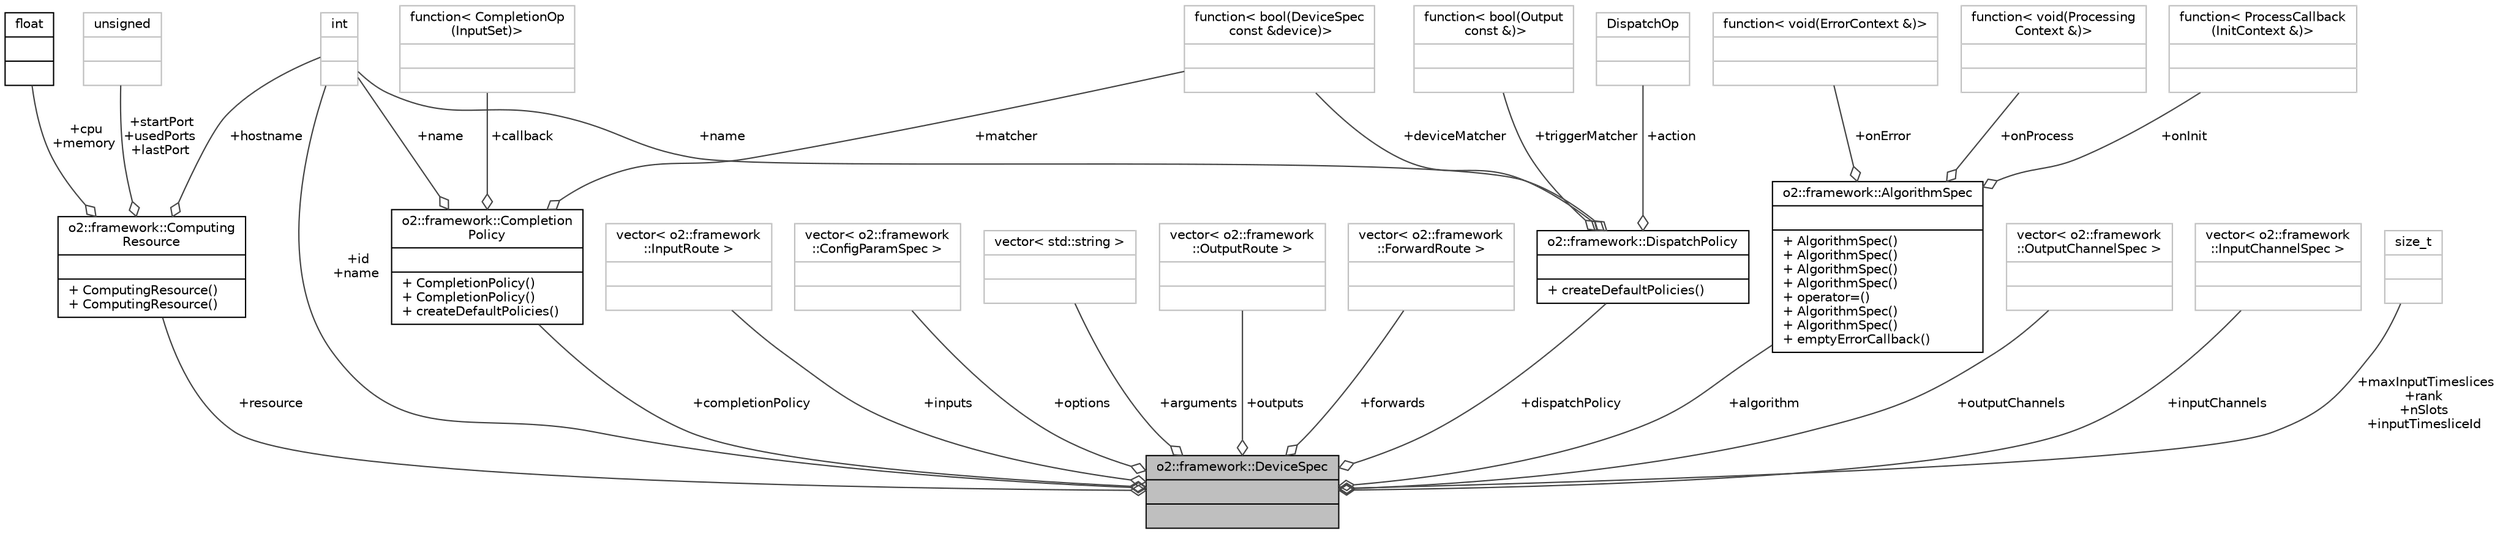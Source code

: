 digraph "o2::framework::DeviceSpec"
{
 // INTERACTIVE_SVG=YES
  bgcolor="transparent";
  edge [fontname="Helvetica",fontsize="10",labelfontname="Helvetica",labelfontsize="10"];
  node [fontname="Helvetica",fontsize="10",shape=record];
  Node1 [label="{o2::framework::DeviceSpec\n||}",height=0.2,width=0.4,color="black", fillcolor="grey75", style="filled", fontcolor="black"];
  Node2 -> Node1 [color="grey25",fontsize="10",style="solid",label=" +resource" ,arrowhead="odiamond",fontname="Helvetica"];
  Node2 [label="{o2::framework::Computing\lResource\n||+ ComputingResource()\l+ ComputingResource()\l}",height=0.2,width=0.4,color="black",URL="$d4/d18/structo2_1_1framework_1_1ComputingResource.html",tooltip="A computing resource which can be offered to run a device. "];
  Node3 -> Node2 [color="grey25",fontsize="10",style="solid",label=" +cpu\n+memory" ,arrowhead="odiamond",fontname="Helvetica"];
  Node3 [label="{float\n||}",height=0.2,width=0.4,color="black",URL="$d4/dc3/classfloat.html"];
  Node4 -> Node2 [color="grey25",fontsize="10",style="solid",label=" +hostname" ,arrowhead="odiamond",fontname="Helvetica"];
  Node4 [label="{int\n||}",height=0.2,width=0.4,color="grey75"];
  Node5 -> Node2 [color="grey25",fontsize="10",style="solid",label=" +startPort\n+usedPorts\n+lastPort" ,arrowhead="odiamond",fontname="Helvetica"];
  Node5 [label="{unsigned\n||}",height=0.2,width=0.4,color="grey75"];
  Node6 -> Node1 [color="grey25",fontsize="10",style="solid",label=" +dispatchPolicy" ,arrowhead="odiamond",fontname="Helvetica"];
  Node6 [label="{o2::framework::DispatchPolicy\n||+ createDefaultPolicies()\l}",height=0.2,width=0.4,color="black",URL="$d0/d80/structo2_1_1framework_1_1DispatchPolicy.html"];
  Node7 -> Node6 [color="grey25",fontsize="10",style="solid",label=" +triggerMatcher" ,arrowhead="odiamond",fontname="Helvetica"];
  Node7 [label="{function\< bool(Output\l const &)\>\n||}",height=0.2,width=0.4,color="grey75"];
  Node8 -> Node6 [color="grey25",fontsize="10",style="solid",label=" +deviceMatcher" ,arrowhead="odiamond",fontname="Helvetica"];
  Node8 [label="{function\< bool(DeviceSpec\l const &device)\>\n||}",height=0.2,width=0.4,color="grey75"];
  Node4 -> Node6 [color="grey25",fontsize="10",style="solid",label=" +name" ,arrowhead="odiamond",fontname="Helvetica"];
  Node9 -> Node6 [color="grey25",fontsize="10",style="solid",label=" +action" ,arrowhead="odiamond",fontname="Helvetica"];
  Node9 [label="{DispatchOp\n||}",height=0.2,width=0.4,color="grey75"];
  Node10 -> Node1 [color="grey25",fontsize="10",style="solid",label=" +inputs" ,arrowhead="odiamond",fontname="Helvetica"];
  Node10 [label="{vector\< o2::framework\l::InputRoute \>\n||}",height=0.2,width=0.4,color="grey75"];
  Node11 -> Node1 [color="grey25",fontsize="10",style="solid",label=" +options" ,arrowhead="odiamond",fontname="Helvetica"];
  Node11 [label="{vector\< o2::framework\l::ConfigParamSpec \>\n||}",height=0.2,width=0.4,color="grey75"];
  Node12 -> Node1 [color="grey25",fontsize="10",style="solid",label=" +arguments" ,arrowhead="odiamond",fontname="Helvetica"];
  Node12 [label="{vector\< std::string \>\n||}",height=0.2,width=0.4,color="grey75"];
  Node13 -> Node1 [color="grey25",fontsize="10",style="solid",label=" +outputs" ,arrowhead="odiamond",fontname="Helvetica"];
  Node13 [label="{vector\< o2::framework\l::OutputRoute \>\n||}",height=0.2,width=0.4,color="grey75"];
  Node14 -> Node1 [color="grey25",fontsize="10",style="solid",label=" +forwards" ,arrowhead="odiamond",fontname="Helvetica"];
  Node14 [label="{vector\< o2::framework\l::ForwardRoute \>\n||}",height=0.2,width=0.4,color="grey75"];
  Node4 -> Node1 [color="grey25",fontsize="10",style="solid",label=" +id\n+name" ,arrowhead="odiamond",fontname="Helvetica"];
  Node15 -> Node1 [color="grey25",fontsize="10",style="solid",label=" +completionPolicy" ,arrowhead="odiamond",fontname="Helvetica"];
  Node15 [label="{o2::framework::Completion\lPolicy\n||+ CompletionPolicy()\l+ CompletionPolicy()\l+ createDefaultPolicies()\l}",height=0.2,width=0.4,color="black",URL="$d6/d43/structo2_1_1framework_1_1CompletionPolicy.html"];
  Node16 -> Node15 [color="grey25",fontsize="10",style="solid",label=" +callback" ,arrowhead="odiamond",fontname="Helvetica"];
  Node16 [label="{function\< CompletionOp\l(InputSet)\>\n||}",height=0.2,width=0.4,color="grey75"];
  Node8 -> Node15 [color="grey25",fontsize="10",style="solid",label=" +matcher" ,arrowhead="odiamond",fontname="Helvetica"];
  Node4 -> Node15 [color="grey25",fontsize="10",style="solid",label=" +name" ,arrowhead="odiamond",fontname="Helvetica"];
  Node17 -> Node1 [color="grey25",fontsize="10",style="solid",label=" +algorithm" ,arrowhead="odiamond",fontname="Helvetica"];
  Node17 [label="{o2::framework::AlgorithmSpec\n||+ AlgorithmSpec()\l+ AlgorithmSpec()\l+ AlgorithmSpec()\l+ AlgorithmSpec()\l+ operator=()\l+ AlgorithmSpec()\l+ AlgorithmSpec()\l+ emptyErrorCallback()\l}",height=0.2,width=0.4,color="black",URL="$d4/d5e/structo2_1_1framework_1_1AlgorithmSpec.html"];
  Node18 -> Node17 [color="grey25",fontsize="10",style="solid",label=" +onError" ,arrowhead="odiamond",fontname="Helvetica"];
  Node18 [label="{function\< void(ErrorContext &)\>\n||}",height=0.2,width=0.4,color="grey75"];
  Node19 -> Node17 [color="grey25",fontsize="10",style="solid",label=" +onProcess" ,arrowhead="odiamond",fontname="Helvetica"];
  Node19 [label="{function\< void(Processing\lContext &)\>\n||}",height=0.2,width=0.4,color="grey75"];
  Node20 -> Node17 [color="grey25",fontsize="10",style="solid",label=" +onInit" ,arrowhead="odiamond",fontname="Helvetica"];
  Node20 [label="{function\< ProcessCallback\l(InitContext &)\>\n||}",height=0.2,width=0.4,color="grey75"];
  Node21 -> Node1 [color="grey25",fontsize="10",style="solid",label=" +outputChannels" ,arrowhead="odiamond",fontname="Helvetica"];
  Node21 [label="{vector\< o2::framework\l::OutputChannelSpec \>\n||}",height=0.2,width=0.4,color="grey75"];
  Node22 -> Node1 [color="grey25",fontsize="10",style="solid",label=" +inputChannels" ,arrowhead="odiamond",fontname="Helvetica"];
  Node22 [label="{vector\< o2::framework\l::InputChannelSpec \>\n||}",height=0.2,width=0.4,color="grey75"];
  Node23 -> Node1 [color="grey25",fontsize="10",style="solid",label=" +maxInputTimeslices\n+rank\n+nSlots\n+inputTimesliceId" ,arrowhead="odiamond",fontname="Helvetica"];
  Node23 [label="{size_t\n||}",height=0.2,width=0.4,color="grey75"];
}
